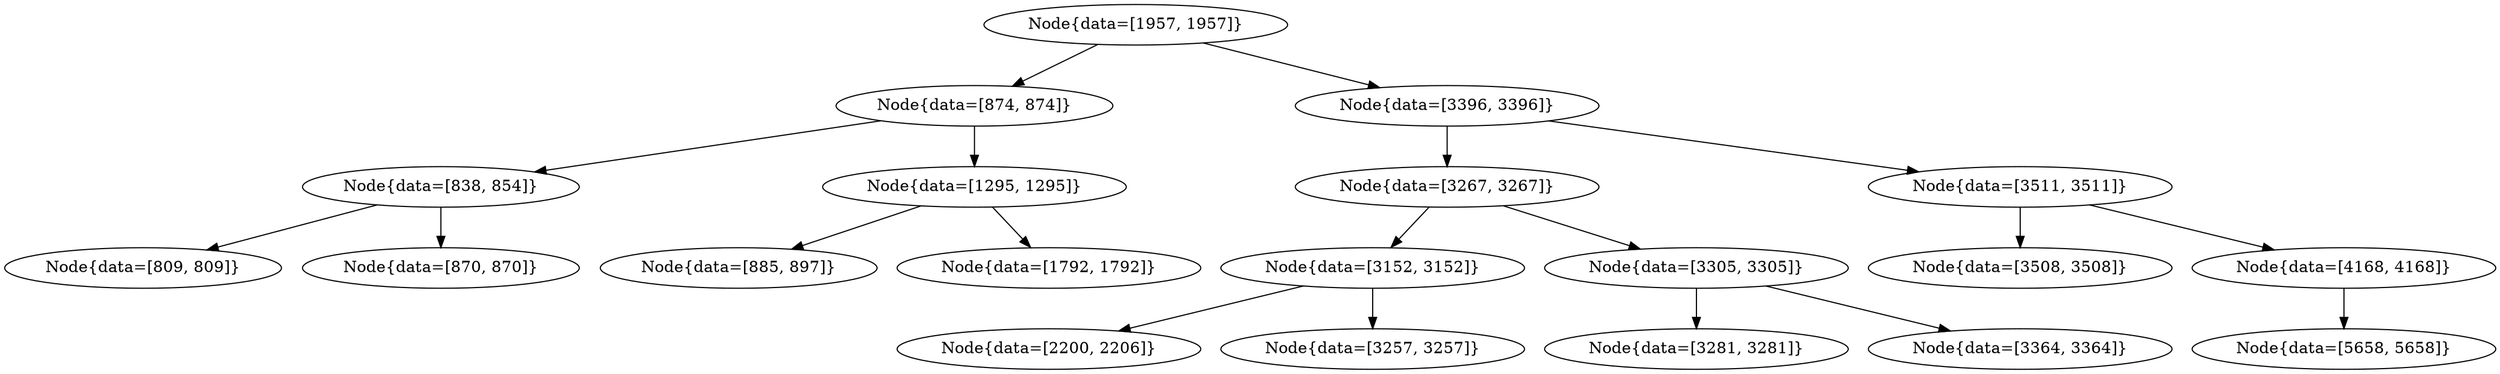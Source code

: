 digraph G{
257375691 [label="Node{data=[1957, 1957]}"]
257375691 -> 1868787171
1868787171 [label="Node{data=[874, 874]}"]
1868787171 -> 1089772914
1089772914 [label="Node{data=[838, 854]}"]
1089772914 -> 1378869004
1378869004 [label="Node{data=[809, 809]}"]
1089772914 -> 1688209895
1688209895 [label="Node{data=[870, 870]}"]
1868787171 -> 274234597
274234597 [label="Node{data=[1295, 1295]}"]
274234597 -> 1956871313
1956871313 [label="Node{data=[885, 897]}"]
274234597 -> 1482169014
1482169014 [label="Node{data=[1792, 1792]}"]
257375691 -> 1020514155
1020514155 [label="Node{data=[3396, 3396]}"]
1020514155 -> 1866408768
1866408768 [label="Node{data=[3267, 3267]}"]
1866408768 -> 1547714
1547714 [label="Node{data=[3152, 3152]}"]
1547714 -> 402832092
402832092 [label="Node{data=[2200, 2206]}"]
1547714 -> 973641248
973641248 [label="Node{data=[3257, 3257]}"]
1866408768 -> 750491394
750491394 [label="Node{data=[3305, 3305]}"]
750491394 -> 285144794
285144794 [label="Node{data=[3281, 3281]}"]
750491394 -> 497515075
497515075 [label="Node{data=[3364, 3364]}"]
1020514155 -> 1667253825
1667253825 [label="Node{data=[3511, 3511]}"]
1667253825 -> 320069288
320069288 [label="Node{data=[3508, 3508]}"]
1667253825 -> 1958519350
1958519350 [label="Node{data=[4168, 4168]}"]
1958519350 -> 1383054208
1383054208 [label="Node{data=[5658, 5658]}"]
}